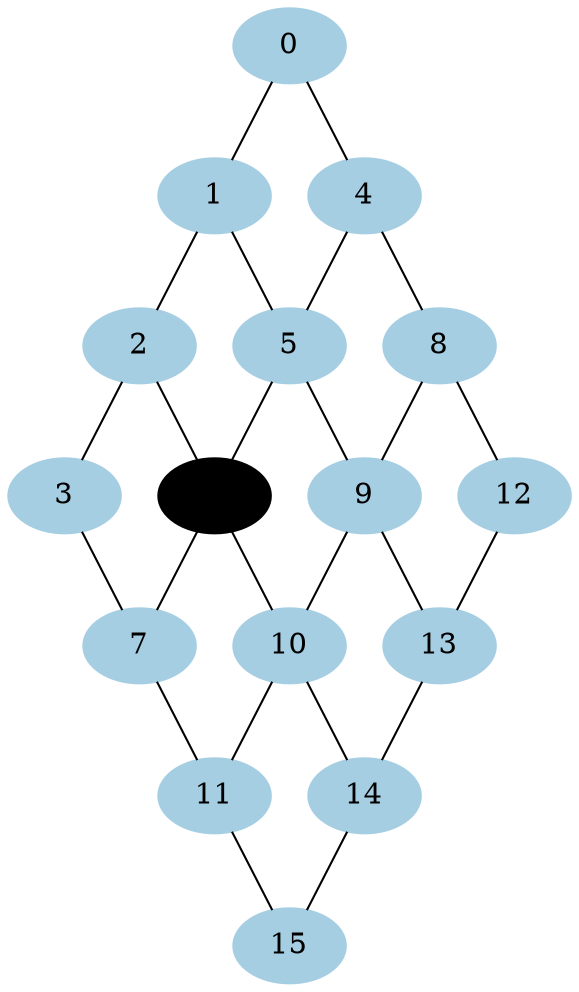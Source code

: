 graph 16{
0 [style=filled, colorscheme=paired12, color=1];
1 [style=filled, colorscheme=paired12, color=1];
2 [style=filled, colorscheme=paired12, color=1];
3 [style=filled, colorscheme=paired12, color=1];
4 [style=filled, colorscheme=paired12, color=1];
5 [style=filled, colorscheme=paired12, color=1];
6 [style=filled, colorscheme=paired12, color=0];
7 [style=filled, colorscheme=paired12, color=1];
8 [style=filled, colorscheme=paired12, color=1];
9 [style=filled, colorscheme=paired12, color=1];
10 [style=filled, colorscheme=paired12, color=1];
11 [style=filled, colorscheme=paired12, color=1];
12 [style=filled, colorscheme=paired12, color=1];
13 [style=filled, colorscheme=paired12, color=1];
14 [style=filled, colorscheme=paired12, color=1];
15 [style=filled, colorscheme=paired12, color=1];
0--1;
0--4;
1--2;
1--5;
2--3;
2--6;
3--7;
4--5;
4--8;
5--6;
5--9;
6--7;
6--10;
7--11;
8--9;
8--12;
9--10;
9--13;
10--11;
10--14;
11--15;
12--13;
13--14;
14--15;
}
